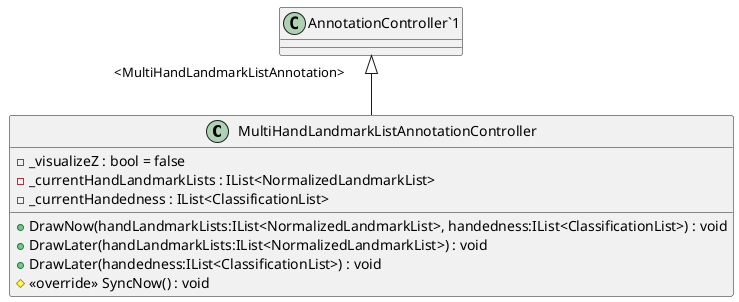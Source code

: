 @startuml
class MultiHandLandmarkListAnnotationController {
    - _visualizeZ : bool = false
    - _currentHandLandmarkLists : IList<NormalizedLandmarkList>
    - _currentHandedness : IList<ClassificationList>
    + DrawNow(handLandmarkLists:IList<NormalizedLandmarkList>, handedness:IList<ClassificationList>) : void
    + DrawLater(handLandmarkLists:IList<NormalizedLandmarkList>) : void
    + DrawLater(handedness:IList<ClassificationList>) : void
    # <<override>> SyncNow() : void
}
"AnnotationController`1" "<MultiHandLandmarkListAnnotation>" <|-- MultiHandLandmarkListAnnotationController
@enduml

